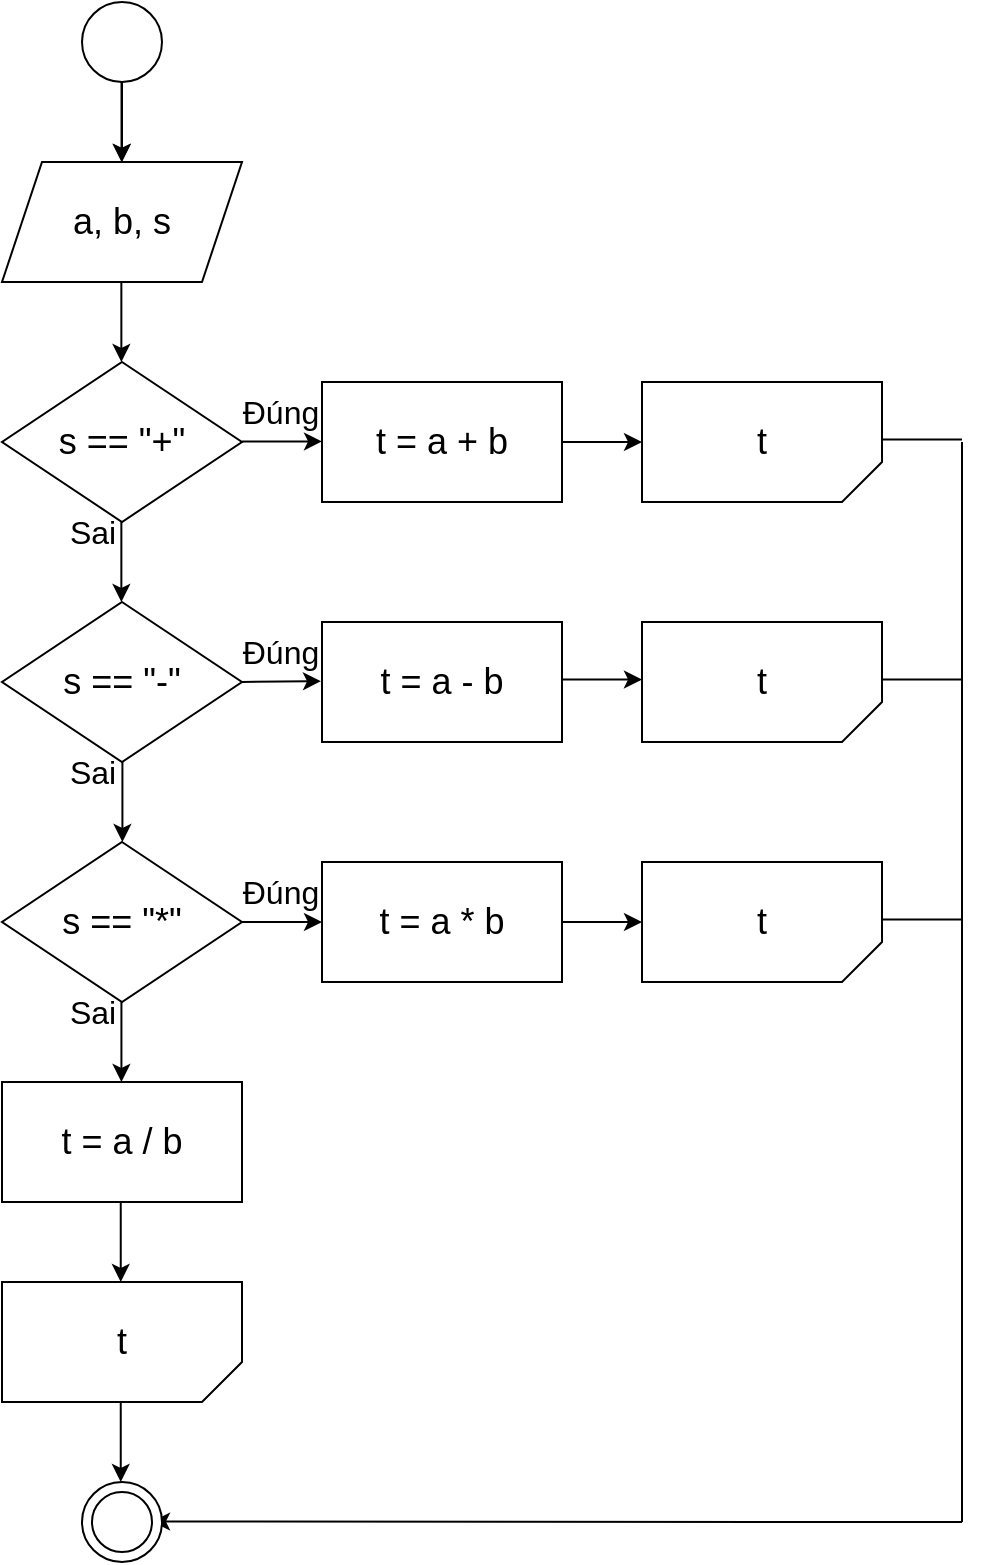 <mxfile version="22.0.0" type="device">
  <diagram name="Page-1" id="LFoEJDrIkROvghh7rp6-">
    <mxGraphModel dx="690" dy="651" grid="1" gridSize="10" guides="1" tooltips="1" connect="1" arrows="1" fold="1" page="1" pageScale="1" pageWidth="827" pageHeight="1169" math="0" shadow="0">
      <root>
        <mxCell id="0" />
        <mxCell id="1" parent="0" />
        <mxCell id="md_hEC9lvGqwlU5XeiMO-130" value="" style="edgeStyle=orthogonalEdgeStyle;rounded=0;orthogonalLoop=1;jettySize=auto;html=1;" edge="1" parent="1" source="md_hEC9lvGqwlU5XeiMO-1" target="md_hEC9lvGqwlU5XeiMO-2">
          <mxGeometry relative="1" as="geometry" />
        </mxCell>
        <mxCell id="md_hEC9lvGqwlU5XeiMO-1" value="" style="ellipse;whiteSpace=wrap;html=1;aspect=fixed;" vertex="1" parent="1">
          <mxGeometry x="240" y="50" width="40" height="40" as="geometry" />
        </mxCell>
        <mxCell id="md_hEC9lvGqwlU5XeiMO-2" value="&lt;font style=&quot;font-size: 18px;&quot;&gt;a, b, s&lt;/font&gt;" style="shape=parallelogram;perimeter=parallelogramPerimeter;whiteSpace=wrap;html=1;fixedSize=1;" vertex="1" parent="1">
          <mxGeometry x="200" y="130" width="120" height="60" as="geometry" />
        </mxCell>
        <mxCell id="md_hEC9lvGqwlU5XeiMO-3" value="" style="endArrow=classic;html=1;rounded=0;" edge="1" parent="1">
          <mxGeometry width="50" height="50" relative="1" as="geometry">
            <mxPoint x="259.76" y="90" as="sourcePoint" />
            <mxPoint x="259.76" y="130" as="targetPoint" />
          </mxGeometry>
        </mxCell>
        <mxCell id="md_hEC9lvGqwlU5XeiMO-12" value="&lt;font style=&quot;font-size: 18px;&quot;&gt;s == &quot;-&quot;&lt;/font&gt;" style="rhombus;whiteSpace=wrap;html=1;" vertex="1" parent="1">
          <mxGeometry x="200" y="350" width="120" height="80" as="geometry" />
        </mxCell>
        <mxCell id="md_hEC9lvGqwlU5XeiMO-16" value="" style="endArrow=classic;html=1;rounded=0;" edge="1" parent="1">
          <mxGeometry width="50" height="50" relative="1" as="geometry">
            <mxPoint x="320" y="390" as="sourcePoint" />
            <mxPoint x="359.5" y="389.58" as="targetPoint" />
          </mxGeometry>
        </mxCell>
        <mxCell id="md_hEC9lvGqwlU5XeiMO-20" value="&lt;font size=&quot;3&quot;&gt;Đúng&lt;br&gt;&lt;/font&gt;" style="text;html=1;align=center;verticalAlign=middle;resizable=0;points=[];autosize=1;strokeColor=none;fillColor=none;" vertex="1" parent="1">
          <mxGeometry x="309" y="360" width="60" height="30" as="geometry" />
        </mxCell>
        <mxCell id="md_hEC9lvGqwlU5XeiMO-24" value="&lt;span style=&quot;font-size: 18px;&quot;&gt;s == &quot;*&quot;&lt;br&gt;&lt;/span&gt;" style="rhombus;whiteSpace=wrap;html=1;" vertex="1" parent="1">
          <mxGeometry x="200" y="470" width="120" height="80" as="geometry" />
        </mxCell>
        <mxCell id="md_hEC9lvGqwlU5XeiMO-25" value="" style="endArrow=classic;html=1;rounded=0;exitX=1;exitY=0.5;exitDx=0;exitDy=0;" edge="1" parent="1" source="md_hEC9lvGqwlU5XeiMO-24">
          <mxGeometry width="50" height="50" relative="1" as="geometry">
            <mxPoint x="325" y="509.58" as="sourcePoint" />
            <mxPoint x="360" y="510" as="targetPoint" />
          </mxGeometry>
        </mxCell>
        <mxCell id="md_hEC9lvGqwlU5XeiMO-26" value="" style="endArrow=classic;html=1;rounded=0;" edge="1" parent="1">
          <mxGeometry width="50" height="50" relative="1" as="geometry">
            <mxPoint x="259.71" y="550" as="sourcePoint" />
            <mxPoint x="259.71" y="590" as="targetPoint" />
          </mxGeometry>
        </mxCell>
        <mxCell id="md_hEC9lvGqwlU5XeiMO-27" value="&lt;font size=&quot;3&quot;&gt;Sai&lt;/font&gt;" style="text;html=1;align=center;verticalAlign=middle;resizable=0;points=[];autosize=1;strokeColor=none;fillColor=none;" vertex="1" parent="1">
          <mxGeometry x="220" y="540" width="50" height="30" as="geometry" />
        </mxCell>
        <mxCell id="md_hEC9lvGqwlU5XeiMO-28" value="&lt;font size=&quot;3&quot;&gt;Đúng&lt;br&gt;&lt;/font&gt;" style="text;html=1;align=center;verticalAlign=middle;resizable=0;points=[];autosize=1;strokeColor=none;fillColor=none;" vertex="1" parent="1">
          <mxGeometry x="309" y="480" width="60" height="30" as="geometry" />
        </mxCell>
        <mxCell id="md_hEC9lvGqwlU5XeiMO-38" value="" style="endArrow=classic;html=1;rounded=0;" edge="1" parent="1">
          <mxGeometry width="50" height="50" relative="1" as="geometry">
            <mxPoint x="259.37" y="750" as="sourcePoint" />
            <mxPoint x="259.37" y="790" as="targetPoint" />
          </mxGeometry>
        </mxCell>
        <mxCell id="md_hEC9lvGqwlU5XeiMO-19" value="&lt;font size=&quot;3&quot;&gt;Sai&lt;/font&gt;" style="text;html=1;align=center;verticalAlign=middle;resizable=0;points=[];autosize=1;strokeColor=none;fillColor=none;" vertex="1" parent="1">
          <mxGeometry x="220" y="420" width="50" height="30" as="geometry" />
        </mxCell>
        <mxCell id="md_hEC9lvGqwlU5XeiMO-53" value="" style="endArrow=classic;html=1;rounded=0;" edge="1" parent="1">
          <mxGeometry width="50" height="50" relative="1" as="geometry">
            <mxPoint x="260.21" y="430" as="sourcePoint" />
            <mxPoint x="260.21" y="470" as="targetPoint" />
          </mxGeometry>
        </mxCell>
        <mxCell id="md_hEC9lvGqwlU5XeiMO-55" value="" style="endArrow=none;html=1;rounded=0;" edge="1" parent="1">
          <mxGeometry width="50" height="50" relative="1" as="geometry">
            <mxPoint x="680" y="810" as="sourcePoint" />
            <mxPoint x="680" y="270" as="targetPoint" />
          </mxGeometry>
        </mxCell>
        <mxCell id="md_hEC9lvGqwlU5XeiMO-56" value="" style="endArrow=classic;html=1;rounded=0;" edge="1" parent="1">
          <mxGeometry width="50" height="50" relative="1" as="geometry">
            <mxPoint x="680" y="810" as="sourcePoint" />
            <mxPoint x="275" y="809.78" as="targetPoint" />
          </mxGeometry>
        </mxCell>
        <mxCell id="md_hEC9lvGqwlU5XeiMO-60" value="" style="ellipse;whiteSpace=wrap;html=1;aspect=fixed;" vertex="1" parent="1">
          <mxGeometry x="240" y="790" width="40" height="40" as="geometry" />
        </mxCell>
        <mxCell id="md_hEC9lvGqwlU5XeiMO-61" value="" style="ellipse;whiteSpace=wrap;html=1;aspect=fixed;" vertex="1" parent="1">
          <mxGeometry x="245" y="795" width="30" height="30" as="geometry" />
        </mxCell>
        <mxCell id="md_hEC9lvGqwlU5XeiMO-83" value="&lt;font style=&quot;font-size: 18px;&quot;&gt;t&lt;br&gt;&lt;/font&gt;" style="shape=card;whiteSpace=wrap;html=1;flipH=1;flipV=1;size=20;" vertex="1" parent="1">
          <mxGeometry x="520" y="360" width="120" height="60" as="geometry" />
        </mxCell>
        <mxCell id="md_hEC9lvGqwlU5XeiMO-118" value="&lt;font style=&quot;font-size: 18px;&quot;&gt;t&lt;br&gt;&lt;/font&gt;" style="shape=card;whiteSpace=wrap;html=1;flipH=1;flipV=1;size=20;" vertex="1" parent="1">
          <mxGeometry x="520" y="480" width="120" height="60" as="geometry" />
        </mxCell>
        <mxCell id="md_hEC9lvGqwlU5XeiMO-124" value="" style="endArrow=none;html=1;rounded=0;" edge="1" parent="1">
          <mxGeometry width="50" height="50" relative="1" as="geometry">
            <mxPoint x="640" y="268.75" as="sourcePoint" />
            <mxPoint x="680" y="268.75" as="targetPoint" />
          </mxGeometry>
        </mxCell>
        <mxCell id="md_hEC9lvGqwlU5XeiMO-134" value="" style="endArrow=classic;html=1;rounded=0;" edge="1" parent="1">
          <mxGeometry width="50" height="50" relative="1" as="geometry">
            <mxPoint x="259.68" y="310" as="sourcePoint" />
            <mxPoint x="259.68" y="350" as="targetPoint" />
          </mxGeometry>
        </mxCell>
        <mxCell id="md_hEC9lvGqwlU5XeiMO-153" value="&lt;font style=&quot;font-size: 18px;&quot;&gt;s == &quot;+&quot;&lt;/font&gt;" style="rhombus;whiteSpace=wrap;html=1;" vertex="1" parent="1">
          <mxGeometry x="200" y="230" width="120" height="80" as="geometry" />
        </mxCell>
        <mxCell id="md_hEC9lvGqwlU5XeiMO-154" value="" style="endArrow=classic;html=1;rounded=0;" edge="1" parent="1">
          <mxGeometry width="50" height="50" relative="1" as="geometry">
            <mxPoint x="259.68" y="190" as="sourcePoint" />
            <mxPoint x="259.68" y="230" as="targetPoint" />
          </mxGeometry>
        </mxCell>
        <mxCell id="md_hEC9lvGqwlU5XeiMO-155" value="&lt;font style=&quot;font-size: 18px;&quot;&gt;t&lt;br&gt;&lt;/font&gt;" style="shape=card;whiteSpace=wrap;html=1;flipH=1;flipV=1;size=20;" vertex="1" parent="1">
          <mxGeometry x="520" y="240" width="120" height="60" as="geometry" />
        </mxCell>
        <mxCell id="md_hEC9lvGqwlU5XeiMO-156" value="" style="endArrow=classic;html=1;rounded=0;" edge="1" parent="1">
          <mxGeometry width="50" height="50" relative="1" as="geometry">
            <mxPoint x="320" y="269.7" as="sourcePoint" />
            <mxPoint x="360" y="269.7" as="targetPoint" />
          </mxGeometry>
        </mxCell>
        <mxCell id="md_hEC9lvGqwlU5XeiMO-157" value="&lt;font size=&quot;3&quot;&gt;Đúng&lt;br&gt;&lt;/font&gt;" style="text;html=1;align=center;verticalAlign=middle;resizable=0;points=[];autosize=1;strokeColor=none;fillColor=none;" vertex="1" parent="1">
          <mxGeometry x="309" y="240" width="60" height="30" as="geometry" />
        </mxCell>
        <mxCell id="md_hEC9lvGqwlU5XeiMO-158" value="&lt;font size=&quot;3&quot;&gt;Sai&lt;/font&gt;" style="text;html=1;align=center;verticalAlign=middle;resizable=0;points=[];autosize=1;strokeColor=none;fillColor=none;" vertex="1" parent="1">
          <mxGeometry x="220" y="300" width="50" height="30" as="geometry" />
        </mxCell>
        <mxCell id="md_hEC9lvGqwlU5XeiMO-159" value="" style="endArrow=none;html=1;rounded=0;" edge="1" parent="1">
          <mxGeometry width="50" height="50" relative="1" as="geometry">
            <mxPoint x="640" y="508.75" as="sourcePoint" />
            <mxPoint x="680" y="508.75" as="targetPoint" />
          </mxGeometry>
        </mxCell>
        <mxCell id="md_hEC9lvGqwlU5XeiMO-160" value="" style="endArrow=none;html=1;rounded=0;" edge="1" parent="1">
          <mxGeometry width="50" height="50" relative="1" as="geometry">
            <mxPoint x="640" y="388.75" as="sourcePoint" />
            <mxPoint x="680" y="388.75" as="targetPoint" />
          </mxGeometry>
        </mxCell>
        <mxCell id="md_hEC9lvGqwlU5XeiMO-161" value="&lt;font style=&quot;font-size: 18px;&quot;&gt;t = a + b&lt;/font&gt;" style="rounded=0;whiteSpace=wrap;html=1;" vertex="1" parent="1">
          <mxGeometry x="360" y="240" width="120" height="60" as="geometry" />
        </mxCell>
        <mxCell id="md_hEC9lvGqwlU5XeiMO-165" value="&lt;font style=&quot;font-size: 18px;&quot;&gt;t = a * b&lt;/font&gt;" style="rounded=0;whiteSpace=wrap;html=1;" vertex="1" parent="1">
          <mxGeometry x="360" y="480" width="120" height="60" as="geometry" />
        </mxCell>
        <mxCell id="md_hEC9lvGqwlU5XeiMO-166" value="&lt;font style=&quot;font-size: 18px;&quot;&gt;t = a - b&lt;/font&gt;" style="rounded=0;whiteSpace=wrap;html=1;" vertex="1" parent="1">
          <mxGeometry x="360" y="360" width="120" height="60" as="geometry" />
        </mxCell>
        <mxCell id="md_hEC9lvGqwlU5XeiMO-167" value="&lt;font style=&quot;font-size: 18px;&quot;&gt;t = a / b&lt;/font&gt;" style="rounded=0;whiteSpace=wrap;html=1;" vertex="1" parent="1">
          <mxGeometry x="200" y="590" width="120" height="60" as="geometry" />
        </mxCell>
        <mxCell id="md_hEC9lvGqwlU5XeiMO-170" value="" style="endArrow=classic;html=1;rounded=0;" edge="1" parent="1">
          <mxGeometry width="50" height="50" relative="1" as="geometry">
            <mxPoint x="480" y="270" as="sourcePoint" />
            <mxPoint x="520" y="270" as="targetPoint" />
          </mxGeometry>
        </mxCell>
        <mxCell id="md_hEC9lvGqwlU5XeiMO-171" value="" style="endArrow=classic;html=1;rounded=0;" edge="1" parent="1">
          <mxGeometry width="50" height="50" relative="1" as="geometry">
            <mxPoint x="480" y="510" as="sourcePoint" />
            <mxPoint x="520" y="510" as="targetPoint" />
          </mxGeometry>
        </mxCell>
        <mxCell id="md_hEC9lvGqwlU5XeiMO-172" value="" style="endArrow=classic;html=1;rounded=0;" edge="1" parent="1">
          <mxGeometry width="50" height="50" relative="1" as="geometry">
            <mxPoint x="480" y="388.75" as="sourcePoint" />
            <mxPoint x="520" y="388.75" as="targetPoint" />
          </mxGeometry>
        </mxCell>
        <mxCell id="md_hEC9lvGqwlU5XeiMO-174" value="" style="endArrow=classic;html=1;rounded=0;" edge="1" parent="1">
          <mxGeometry width="50" height="50" relative="1" as="geometry">
            <mxPoint x="259.37" y="650" as="sourcePoint" />
            <mxPoint x="259.37" y="690" as="targetPoint" />
          </mxGeometry>
        </mxCell>
        <mxCell id="md_hEC9lvGqwlU5XeiMO-175" value="&lt;font style=&quot;font-size: 18px;&quot;&gt;t&lt;br&gt;&lt;/font&gt;" style="shape=card;whiteSpace=wrap;html=1;flipH=1;flipV=1;size=20;" vertex="1" parent="1">
          <mxGeometry x="200" y="690" width="120" height="60" as="geometry" />
        </mxCell>
      </root>
    </mxGraphModel>
  </diagram>
</mxfile>
